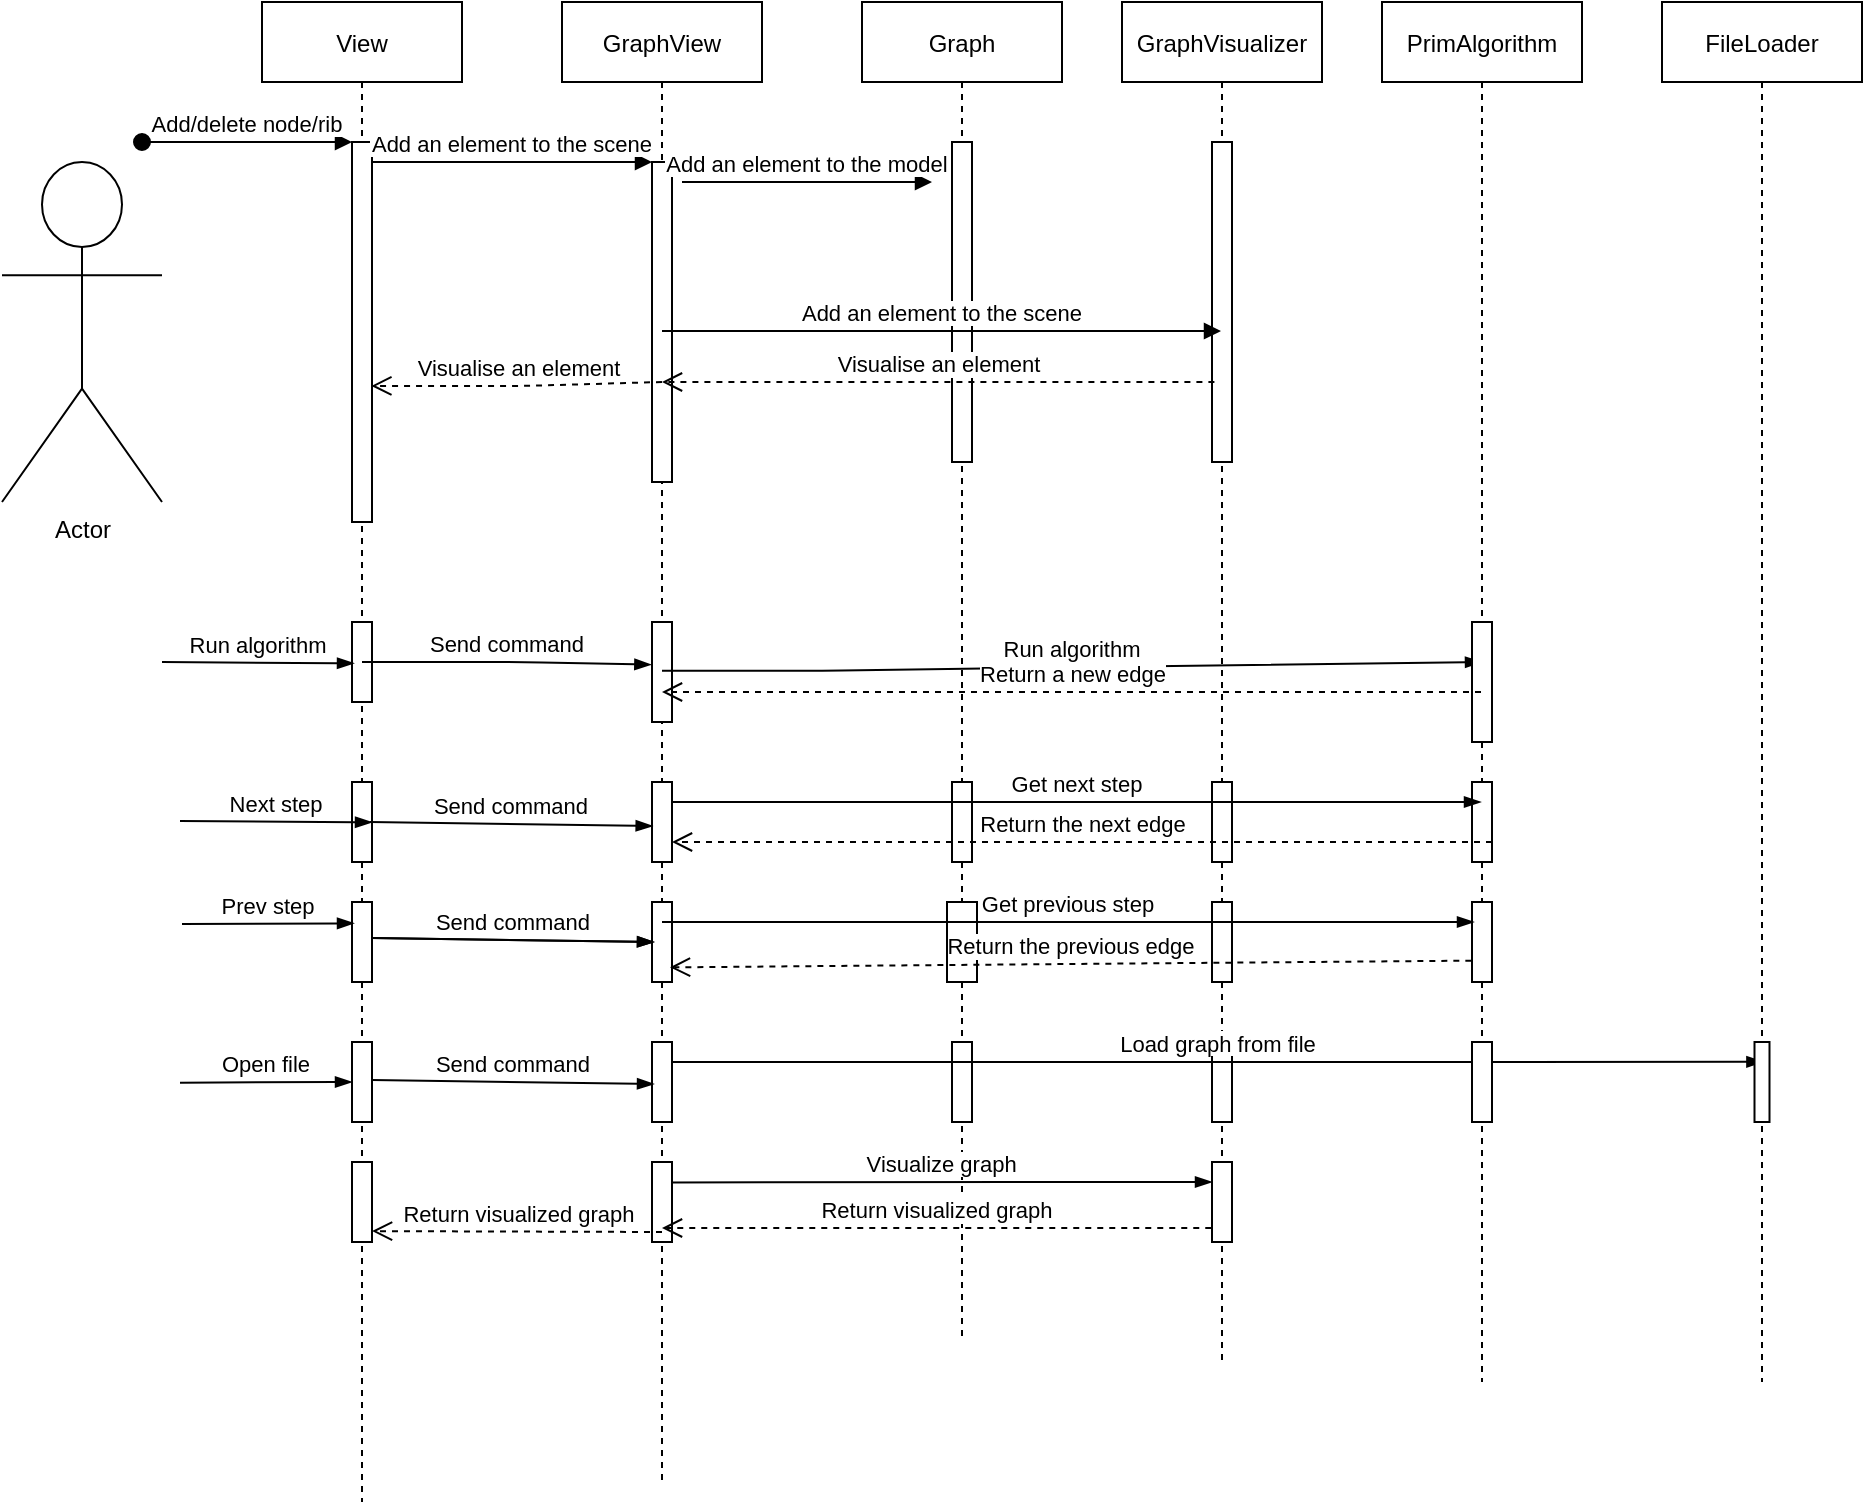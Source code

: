 <mxfile version="14.8.4" type="device"><diagram id="kgpKYQtTHZ0yAKxKKP6v" name="Page-1"><mxGraphModel dx="864" dy="538" grid="1" gridSize="10" guides="1" tooltips="1" connect="1" arrows="1" fold="1" page="1" pageScale="1" pageWidth="1654" pageHeight="2336" math="0" shadow="0"><root><mxCell id="0"/><mxCell id="1" parent="0"/><mxCell id="3nuBFxr9cyL0pnOWT2aG-1" value="View" style="shape=umlLifeline;perimeter=lifelinePerimeter;container=1;collapsible=0;recursiveResize=0;rounded=0;shadow=0;strokeWidth=1;" parent="1" vertex="1"><mxGeometry x="150" y="80" width="100" height="750" as="geometry"/></mxCell><mxCell id="3nuBFxr9cyL0pnOWT2aG-2" value="" style="points=[];perimeter=orthogonalPerimeter;rounded=0;shadow=0;strokeWidth=1;" parent="3nuBFxr9cyL0pnOWT2aG-1" vertex="1"><mxGeometry x="45" y="70" width="10" height="190" as="geometry"/></mxCell><mxCell id="3nuBFxr9cyL0pnOWT2aG-3" value="Add/delete node/rib" style="verticalAlign=bottom;startArrow=oval;endArrow=block;startSize=8;shadow=0;strokeWidth=1;" parent="3nuBFxr9cyL0pnOWT2aG-1" target="3nuBFxr9cyL0pnOWT2aG-2" edge="1"><mxGeometry relative="1" as="geometry"><mxPoint x="-60" y="70" as="sourcePoint"/><Array as="points"><mxPoint x="-40" y="70"/><mxPoint y="70"/></Array></mxGeometry></mxCell><mxCell id="m-Lz953NuUCYD2hbW86O-13" value="" style="points=[];perimeter=orthogonalPerimeter;rounded=0;shadow=0;strokeWidth=1;" vertex="1" parent="3nuBFxr9cyL0pnOWT2aG-1"><mxGeometry x="45" y="310" width="10" height="40" as="geometry"/></mxCell><mxCell id="m-Lz953NuUCYD2hbW86O-29" value="" style="points=[];perimeter=orthogonalPerimeter;rounded=0;shadow=0;strokeWidth=1;" vertex="1" parent="3nuBFxr9cyL0pnOWT2aG-1"><mxGeometry x="45" y="450" width="10" height="40" as="geometry"/></mxCell><mxCell id="3nuBFxr9cyL0pnOWT2aG-5" value="GraphView" style="shape=umlLifeline;perimeter=lifelinePerimeter;container=1;collapsible=0;recursiveResize=0;rounded=0;shadow=0;strokeWidth=1;" parent="1" vertex="1"><mxGeometry x="300" y="80" width="100" height="740" as="geometry"/></mxCell><mxCell id="3nuBFxr9cyL0pnOWT2aG-6" value="" style="points=[];perimeter=orthogonalPerimeter;rounded=0;shadow=0;strokeWidth=1;" parent="3nuBFxr9cyL0pnOWT2aG-5" vertex="1"><mxGeometry x="45" y="80" width="10" height="160" as="geometry"/></mxCell><mxCell id="m-Lz953NuUCYD2hbW86O-14" value="" style="points=[];perimeter=orthogonalPerimeter;rounded=0;shadow=0;strokeWidth=1;" vertex="1" parent="3nuBFxr9cyL0pnOWT2aG-5"><mxGeometry x="45" y="310" width="10" height="50" as="geometry"/></mxCell><mxCell id="m-Lz953NuUCYD2hbW86O-20" value="" style="points=[];perimeter=orthogonalPerimeter;rounded=0;shadow=0;strokeWidth=1;" vertex="1" parent="3nuBFxr9cyL0pnOWT2aG-5"><mxGeometry x="45" y="390" width="10" height="40" as="geometry"/></mxCell><mxCell id="m-Lz953NuUCYD2hbW86O-30" value="" style="points=[];perimeter=orthogonalPerimeter;rounded=0;shadow=0;strokeWidth=1;" vertex="1" parent="3nuBFxr9cyL0pnOWT2aG-5"><mxGeometry x="45" y="450" width="10" height="40" as="geometry"/></mxCell><mxCell id="3nuBFxr9cyL0pnOWT2aG-8" value="Add an element to the scene" style="verticalAlign=bottom;endArrow=block;entryX=0;entryY=0;shadow=0;strokeWidth=1;" parent="1" source="3nuBFxr9cyL0pnOWT2aG-2" target="3nuBFxr9cyL0pnOWT2aG-6" edge="1"><mxGeometry relative="1" as="geometry"><mxPoint x="275" y="160" as="sourcePoint"/><Array as="points"><mxPoint x="340" y="160"/></Array></mxGeometry></mxCell><mxCell id="1wby2zIbuRe5-ScZfL2t-1" value="Actor" style="shape=umlActor;verticalLabelPosition=bottom;verticalAlign=top;html=1;outlineConnect=0;" parent="1" vertex="1"><mxGeometry x="20" y="160" width="80" height="170" as="geometry"/></mxCell><mxCell id="1wby2zIbuRe5-ScZfL2t-2" value="Graph" style="shape=umlLifeline;perimeter=lifelinePerimeter;container=1;collapsible=0;recursiveResize=0;rounded=0;shadow=0;strokeWidth=1;" parent="1" vertex="1"><mxGeometry x="450" y="80" width="100" height="670" as="geometry"/></mxCell><mxCell id="1wby2zIbuRe5-ScZfL2t-3" value="" style="points=[];perimeter=orthogonalPerimeter;rounded=0;shadow=0;strokeWidth=1;" parent="1wby2zIbuRe5-ScZfL2t-2" vertex="1"><mxGeometry x="45" y="70" width="10" height="160" as="geometry"/></mxCell><mxCell id="m-Lz953NuUCYD2hbW86O-21" value="" style="points=[];perimeter=orthogonalPerimeter;rounded=0;shadow=0;strokeWidth=1;" vertex="1" parent="1wby2zIbuRe5-ScZfL2t-2"><mxGeometry x="45" y="390" width="10" height="40" as="geometry"/></mxCell><mxCell id="m-Lz953NuUCYD2hbW86O-42" value="" style="points=[];perimeter=orthogonalPerimeter;rounded=0;shadow=0;strokeWidth=1;" vertex="1" parent="1wby2zIbuRe5-ScZfL2t-2"><mxGeometry x="45" y="520" width="10" height="40" as="geometry"/></mxCell><mxCell id="1wby2zIbuRe5-ScZfL2t-8" value="Visualise an element" style="html=1;verticalAlign=bottom;endArrow=open;dashed=1;endSize=8;entryX=0.967;entryY=0.642;entryDx=0;entryDy=0;entryPerimeter=0;" parent="1" target="3nuBFxr9cyL0pnOWT2aG-2" edge="1"><mxGeometry relative="1" as="geometry"><mxPoint x="350" y="270" as="sourcePoint"/><mxPoint x="230" y="200" as="targetPoint"/><Array as="points"><mxPoint x="280" y="272"/></Array></mxGeometry></mxCell><mxCell id="m-Lz953NuUCYD2hbW86O-1" value="Add an element to the model" style="verticalAlign=bottom;endArrow=block;shadow=0;strokeWidth=1;" edge="1" parent="1"><mxGeometry relative="1" as="geometry"><mxPoint x="360" y="170" as="sourcePoint"/><mxPoint x="485" y="170" as="targetPoint"/><Array as="points"><mxPoint x="360" y="170"/></Array></mxGeometry></mxCell><mxCell id="m-Lz953NuUCYD2hbW86O-2" value="GraphVisualizer" style="shape=umlLifeline;perimeter=lifelinePerimeter;container=1;collapsible=0;recursiveResize=0;rounded=0;shadow=0;strokeWidth=1;" vertex="1" parent="1"><mxGeometry x="580" y="80" width="100" height="680" as="geometry"/></mxCell><mxCell id="m-Lz953NuUCYD2hbW86O-3" value="" style="points=[];perimeter=orthogonalPerimeter;rounded=0;shadow=0;strokeWidth=1;" vertex="1" parent="m-Lz953NuUCYD2hbW86O-2"><mxGeometry x="45" y="70" width="10" height="160" as="geometry"/></mxCell><mxCell id="m-Lz953NuUCYD2hbW86O-32" value="" style="points=[];perimeter=orthogonalPerimeter;rounded=0;shadow=0;strokeWidth=1;" vertex="1" parent="m-Lz953NuUCYD2hbW86O-2"><mxGeometry x="45" y="450" width="10" height="40" as="geometry"/></mxCell><mxCell id="m-Lz953NuUCYD2hbW86O-43" value="" style="points=[];perimeter=orthogonalPerimeter;rounded=0;shadow=0;strokeWidth=1;" vertex="1" parent="m-Lz953NuUCYD2hbW86O-2"><mxGeometry x="45" y="520" width="10" height="40" as="geometry"/></mxCell><mxCell id="m-Lz953NuUCYD2hbW86O-4" value="Add an element to the scene" style="verticalAlign=bottom;endArrow=block;shadow=0;strokeWidth=1;" edge="1" parent="1" target="m-Lz953NuUCYD2hbW86O-2"><mxGeometry relative="1" as="geometry"><mxPoint x="350" y="244.5" as="sourcePoint"/><mxPoint x="490" y="244.5" as="targetPoint"/></mxGeometry></mxCell><mxCell id="m-Lz953NuUCYD2hbW86O-5" value="Visualise an element" style="html=1;verticalAlign=bottom;endArrow=open;dashed=1;endSize=8;" edge="1" parent="1" target="3nuBFxr9cyL0pnOWT2aG-5"><mxGeometry relative="1" as="geometry"><mxPoint x="626.2" y="270" as="sourcePoint"/><mxPoint x="480.0" y="270" as="targetPoint"/></mxGeometry></mxCell><mxCell id="m-Lz953NuUCYD2hbW86O-6" value="PrimAlgorithm" style="shape=umlLifeline;perimeter=lifelinePerimeter;container=1;collapsible=0;recursiveResize=0;rounded=0;shadow=0;strokeWidth=1;" vertex="1" parent="1"><mxGeometry x="710" y="80" width="100" height="690" as="geometry"/></mxCell><mxCell id="m-Lz953NuUCYD2hbW86O-33" value="" style="points=[];perimeter=orthogonalPerimeter;rounded=0;shadow=0;strokeWidth=1;" vertex="1" parent="m-Lz953NuUCYD2hbW86O-6"><mxGeometry x="45" y="450" width="10" height="40" as="geometry"/></mxCell><mxCell id="m-Lz953NuUCYD2hbW86O-9" value="Run algorithm" style="verticalAlign=bottom;endArrow=blockThin;entryX=0.1;entryY=0.517;shadow=0;strokeWidth=1;entryDx=0;entryDy=0;entryPerimeter=0;endFill=1;" edge="1" parent="1" target="m-Lz953NuUCYD2hbW86O-13"><mxGeometry relative="1" as="geometry"><mxPoint x="100" y="410" as="sourcePoint"/><mxPoint x="150" y="379.0" as="targetPoint"/><Array as="points"/></mxGeometry></mxCell><mxCell id="m-Lz953NuUCYD2hbW86O-15" value="Send command" style="verticalAlign=bottom;endArrow=blockThin;entryX=-0.033;entryY=0.427;shadow=0;strokeWidth=1;entryDx=0;entryDy=0;entryPerimeter=0;endFill=1;" edge="1" parent="1" target="m-Lz953NuUCYD2hbW86O-14"><mxGeometry relative="1" as="geometry"><mxPoint x="200" y="410" as="sourcePoint"/><mxPoint x="206" y="420.68" as="targetPoint"/><Array as="points"><mxPoint x="280" y="410"/></Array></mxGeometry></mxCell><mxCell id="m-Lz953NuUCYD2hbW86O-16" value="Run algorithm" style="verticalAlign=bottom;endArrow=blockThin;entryX=0.5;entryY=0.333;shadow=0;strokeWidth=1;entryDx=0;entryDy=0;entryPerimeter=0;endFill=1;" edge="1" parent="1" target="m-Lz953NuUCYD2hbW86O-17"><mxGeometry relative="1" as="geometry"><mxPoint x="350" y="414.33" as="sourcePoint"/><mxPoint x="494.67" y="415.68" as="targetPoint"/><Array as="points"><mxPoint x="430" y="414.33"/></Array></mxGeometry></mxCell><mxCell id="m-Lz953NuUCYD2hbW86O-17" value="" style="points=[];perimeter=orthogonalPerimeter;rounded=0;shadow=0;strokeWidth=1;" vertex="1" parent="1"><mxGeometry x="755" y="390" width="10" height="60" as="geometry"/></mxCell><mxCell id="m-Lz953NuUCYD2hbW86O-18" value="Return a new edge" style="html=1;verticalAlign=bottom;endArrow=open;dashed=1;endSize=8;" edge="1" parent="1" source="m-Lz953NuUCYD2hbW86O-6" target="3nuBFxr9cyL0pnOWT2aG-5"><mxGeometry relative="1" as="geometry"><mxPoint x="710" y="449" as="sourcePoint"/><mxPoint x="433.3" y="449" as="targetPoint"/></mxGeometry></mxCell><mxCell id="m-Lz953NuUCYD2hbW86O-19" value="" style="points=[];perimeter=orthogonalPerimeter;rounded=0;shadow=0;strokeWidth=1;" vertex="1" parent="1"><mxGeometry x="195" y="470" width="10" height="40" as="geometry"/></mxCell><mxCell id="m-Lz953NuUCYD2hbW86O-22" value="" style="points=[];perimeter=orthogonalPerimeter;rounded=0;shadow=0;strokeWidth=1;" vertex="1" parent="1"><mxGeometry x="625" y="470" width="10" height="40" as="geometry"/></mxCell><mxCell id="m-Lz953NuUCYD2hbW86O-23" value="" style="points=[];perimeter=orthogonalPerimeter;rounded=0;shadow=0;strokeWidth=1;" vertex="1" parent="1"><mxGeometry x="755" y="470" width="10" height="40" as="geometry"/></mxCell><mxCell id="m-Lz953NuUCYD2hbW86O-24" value="Next step" style="verticalAlign=bottom;endArrow=blockThin;entryX=0.1;entryY=0.517;shadow=0;strokeWidth=1;entryDx=0;entryDy=0;entryPerimeter=0;endFill=1;" edge="1" parent="1"><mxGeometry relative="1" as="geometry"><mxPoint x="109" y="489.5" as="sourcePoint"/><mxPoint x="205" y="490.18" as="targetPoint"/><Array as="points"/></mxGeometry></mxCell><mxCell id="m-Lz953NuUCYD2hbW86O-25" value="Send command" style="verticalAlign=bottom;endArrow=blockThin;shadow=0;strokeWidth=1;endFill=1;entryX=0.033;entryY=0.55;entryDx=0;entryDy=0;entryPerimeter=0;" edge="1" parent="1" target="m-Lz953NuUCYD2hbW86O-20"><mxGeometry relative="1" as="geometry"><mxPoint x="204" y="490" as="sourcePoint"/><mxPoint x="340" y="491" as="targetPoint"/><Array as="points"/></mxGeometry></mxCell><mxCell id="m-Lz953NuUCYD2hbW86O-26" value="Get next step" style="verticalAlign=bottom;endArrow=blockThin;shadow=0;strokeWidth=1;endFill=1;" edge="1" parent="1" source="m-Lz953NuUCYD2hbW86O-20" target="m-Lz953NuUCYD2hbW86O-6"><mxGeometry relative="1" as="geometry"><mxPoint x="354" y="489.5" as="sourcePoint"/><mxPoint x="450" y="490.18" as="targetPoint"/><Array as="points"><mxPoint x="420" y="480"/><mxPoint x="600" y="480"/></Array></mxGeometry></mxCell><mxCell id="m-Lz953NuUCYD2hbW86O-27" value="Return the next edge" style="html=1;verticalAlign=bottom;endArrow=open;dashed=1;endSize=8;" edge="1" parent="1"><mxGeometry relative="1" as="geometry"><mxPoint x="765" y="500" as="sourcePoint"/><mxPoint x="355" y="500" as="targetPoint"/></mxGeometry></mxCell><mxCell id="m-Lz953NuUCYD2hbW86O-31" value="" style="points=[];perimeter=orthogonalPerimeter;rounded=0;shadow=0;strokeWidth=1;" vertex="1" parent="1"><mxGeometry x="492.5" y="530" width="15" height="40" as="geometry"/></mxCell><mxCell id="m-Lz953NuUCYD2hbW86O-34" value="Prev step" style="verticalAlign=bottom;endArrow=blockThin;entryX=0.1;entryY=0.517;shadow=0;strokeWidth=1;entryDx=0;entryDy=0;entryPerimeter=0;endFill=1;" edge="1" parent="1"><mxGeometry relative="1" as="geometry"><mxPoint x="110" y="541" as="sourcePoint"/><mxPoint x="196" y="540.68" as="targetPoint"/><Array as="points"/></mxGeometry></mxCell><mxCell id="m-Lz953NuUCYD2hbW86O-35" value="Send command" style="verticalAlign=bottom;endArrow=blockThin;shadow=0;strokeWidth=1;endFill=1;" edge="1" parent="1"><mxGeometry relative="1" as="geometry"><mxPoint x="205" y="548" as="sourcePoint"/><mxPoint x="346" y="550" as="targetPoint"/><Array as="points"/></mxGeometry></mxCell><mxCell id="m-Lz953NuUCYD2hbW86O-36" value="Get previous step" style="verticalAlign=bottom;endArrow=blockThin;shadow=0;strokeWidth=1;endFill=1;entryX=0.1;entryY=0.25;entryDx=0;entryDy=0;entryPerimeter=0;" edge="1" parent="1" source="3nuBFxr9cyL0pnOWT2aG-5" target="m-Lz953NuUCYD2hbW86O-33"><mxGeometry relative="1" as="geometry"><mxPoint x="438.67" y="540" as="sourcePoint"/><mxPoint x="580.0" y="542" as="targetPoint"/><Array as="points"/></mxGeometry></mxCell><mxCell id="m-Lz953NuUCYD2hbW86O-37" value="Return the previous edge&lt;br&gt;" style="html=1;verticalAlign=bottom;endArrow=open;dashed=1;endSize=8;exitX=-0.033;exitY=0.733;exitDx=0;exitDy=0;exitPerimeter=0;entryX=0.9;entryY=0.817;entryDx=0;entryDy=0;entryPerimeter=0;" edge="1" parent="1" source="m-Lz953NuUCYD2hbW86O-33" target="m-Lz953NuUCYD2hbW86O-30"><mxGeometry relative="1" as="geometry"><mxPoint x="775" y="510" as="sourcePoint"/><mxPoint x="365" y="510" as="targetPoint"/><Array as="points"/></mxGeometry></mxCell><mxCell id="m-Lz953NuUCYD2hbW86O-38" value="Open file" style="verticalAlign=bottom;endArrow=blockThin;entryX=0.1;entryY=0.517;shadow=0;strokeWidth=1;entryDx=0;entryDy=0;entryPerimeter=0;endFill=1;" edge="1" parent="1"><mxGeometry relative="1" as="geometry"><mxPoint x="109" y="620.32" as="sourcePoint"/><mxPoint x="195" y="620" as="targetPoint"/><Array as="points"/></mxGeometry></mxCell><mxCell id="m-Lz953NuUCYD2hbW86O-39" value="" style="points=[];perimeter=orthogonalPerimeter;rounded=0;shadow=0;strokeWidth=1;" vertex="1" parent="1"><mxGeometry x="195" y="600" width="10" height="40" as="geometry"/></mxCell><mxCell id="m-Lz953NuUCYD2hbW86O-41" value="" style="points=[];perimeter=orthogonalPerimeter;rounded=0;shadow=0;strokeWidth=1;" vertex="1" parent="1"><mxGeometry x="345" y="600" width="10" height="40" as="geometry"/></mxCell><mxCell id="m-Lz953NuUCYD2hbW86O-46" value="Send command" style="verticalAlign=bottom;endArrow=blockThin;shadow=0;strokeWidth=1;endFill=1;" edge="1" parent="1"><mxGeometry relative="1" as="geometry"><mxPoint x="205" y="548" as="sourcePoint"/><mxPoint x="346" y="550" as="targetPoint"/><Array as="points"/></mxGeometry></mxCell><mxCell id="m-Lz953NuUCYD2hbW86O-47" value="Send command" style="verticalAlign=bottom;endArrow=blockThin;shadow=0;strokeWidth=1;endFill=1;" edge="1" parent="1"><mxGeometry relative="1" as="geometry"><mxPoint x="205" y="619" as="sourcePoint"/><mxPoint x="346" y="621" as="targetPoint"/><Array as="points"/></mxGeometry></mxCell><mxCell id="m-Lz953NuUCYD2hbW86O-48" value="Load graph from file" style="verticalAlign=bottom;endArrow=blockThin;shadow=0;strokeWidth=1;endFill=1;entryX=0.507;entryY=0.768;entryDx=0;entryDy=0;entryPerimeter=0;" edge="1" parent="1" target="m-Lz953NuUCYD2hbW86O-49"><mxGeometry relative="1" as="geometry"><mxPoint x="355" y="610" as="sourcePoint"/><mxPoint x="496" y="621" as="targetPoint"/><Array as="points"><mxPoint x="460" y="610"/></Array></mxGeometry></mxCell><mxCell id="m-Lz953NuUCYD2hbW86O-49" value="FileLoader" style="shape=umlLifeline;perimeter=lifelinePerimeter;container=1;collapsible=0;recursiveResize=0;rounded=0;shadow=0;strokeWidth=1;" vertex="1" parent="1"><mxGeometry x="850" y="80" width="100" height="690" as="geometry"/></mxCell><mxCell id="m-Lz953NuUCYD2hbW86O-51" value="" style="points=[];perimeter=orthogonalPerimeter;rounded=0;shadow=0;strokeWidth=1;" vertex="1" parent="m-Lz953NuUCYD2hbW86O-49"><mxGeometry x="46.25" y="520" width="7.5" height="40" as="geometry"/></mxCell><mxCell id="m-Lz953NuUCYD2hbW86O-55" value="" style="points=[];perimeter=orthogonalPerimeter;rounded=0;shadow=0;strokeWidth=1;" vertex="1" parent="1"><mxGeometry x="755" y="600" width="10" height="40" as="geometry"/></mxCell><mxCell id="m-Lz953NuUCYD2hbW86O-57" value="" style="points=[];perimeter=orthogonalPerimeter;rounded=0;shadow=0;strokeWidth=1;" vertex="1" parent="1"><mxGeometry x="345" y="660" width="10" height="40" as="geometry"/></mxCell><mxCell id="m-Lz953NuUCYD2hbW86O-58" value="" style="points=[];perimeter=orthogonalPerimeter;rounded=0;shadow=0;strokeWidth=1;" vertex="1" parent="1"><mxGeometry x="625" y="660" width="10" height="40" as="geometry"/></mxCell><mxCell id="m-Lz953NuUCYD2hbW86O-59" value="Visualize graph" style="verticalAlign=bottom;endArrow=blockThin;shadow=0;strokeWidth=1;endFill=1;exitX=0.982;exitY=0.256;exitDx=0;exitDy=0;exitPerimeter=0;" edge="1" parent="1" source="m-Lz953NuUCYD2hbW86O-57" target="m-Lz953NuUCYD2hbW86O-58"><mxGeometry relative="1" as="geometry"><mxPoint x="366.5" y="679" as="sourcePoint"/><mxPoint x="507.5" y="681" as="targetPoint"/><Array as="points"><mxPoint x="540" y="670"/></Array></mxGeometry></mxCell><mxCell id="m-Lz953NuUCYD2hbW86O-60" value="Return visualized graph" style="html=1;verticalAlign=bottom;endArrow=open;dashed=1;endSize=8;exitX=-0.037;exitY=0.825;exitDx=0;exitDy=0;exitPerimeter=0;" edge="1" parent="1" source="m-Lz953NuUCYD2hbW86O-58"><mxGeometry relative="1" as="geometry"><mxPoint x="764.67" y="569.32" as="sourcePoint"/><mxPoint x="350" y="693" as="targetPoint"/><Array as="points"><mxPoint x="550" y="693"/></Array></mxGeometry></mxCell><mxCell id="m-Lz953NuUCYD2hbW86O-61" value="" style="points=[];perimeter=orthogonalPerimeter;rounded=0;shadow=0;strokeWidth=1;" vertex="1" parent="1"><mxGeometry x="195" y="660" width="10" height="40" as="geometry"/></mxCell><mxCell id="m-Lz953NuUCYD2hbW86O-63" value="Return visualized graph" style="html=1;verticalAlign=bottom;endArrow=open;dashed=1;endSize=8;entryX=1.002;entryY=0.864;entryDx=0;entryDy=0;entryPerimeter=0;" edge="1" parent="1" target="m-Lz953NuUCYD2hbW86O-61"><mxGeometry relative="1" as="geometry"><mxPoint x="350" y="695" as="sourcePoint"/><mxPoint x="205.0" y="730" as="targetPoint"/><Array as="points"/></mxGeometry></mxCell></root></mxGraphModel></diagram></mxfile>
